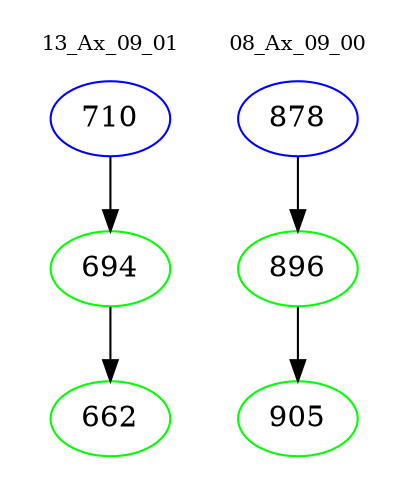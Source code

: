 digraph{
subgraph cluster_0 {
color = white
label = "13_Ax_09_01";
fontsize=10;
T0_710 [label="710", color="blue"]
T0_710 -> T0_694 [color="black"]
T0_694 [label="694", color="green"]
T0_694 -> T0_662 [color="black"]
T0_662 [label="662", color="green"]
}
subgraph cluster_1 {
color = white
label = "08_Ax_09_00";
fontsize=10;
T1_878 [label="878", color="blue"]
T1_878 -> T1_896 [color="black"]
T1_896 [label="896", color="green"]
T1_896 -> T1_905 [color="black"]
T1_905 [label="905", color="green"]
}
}
